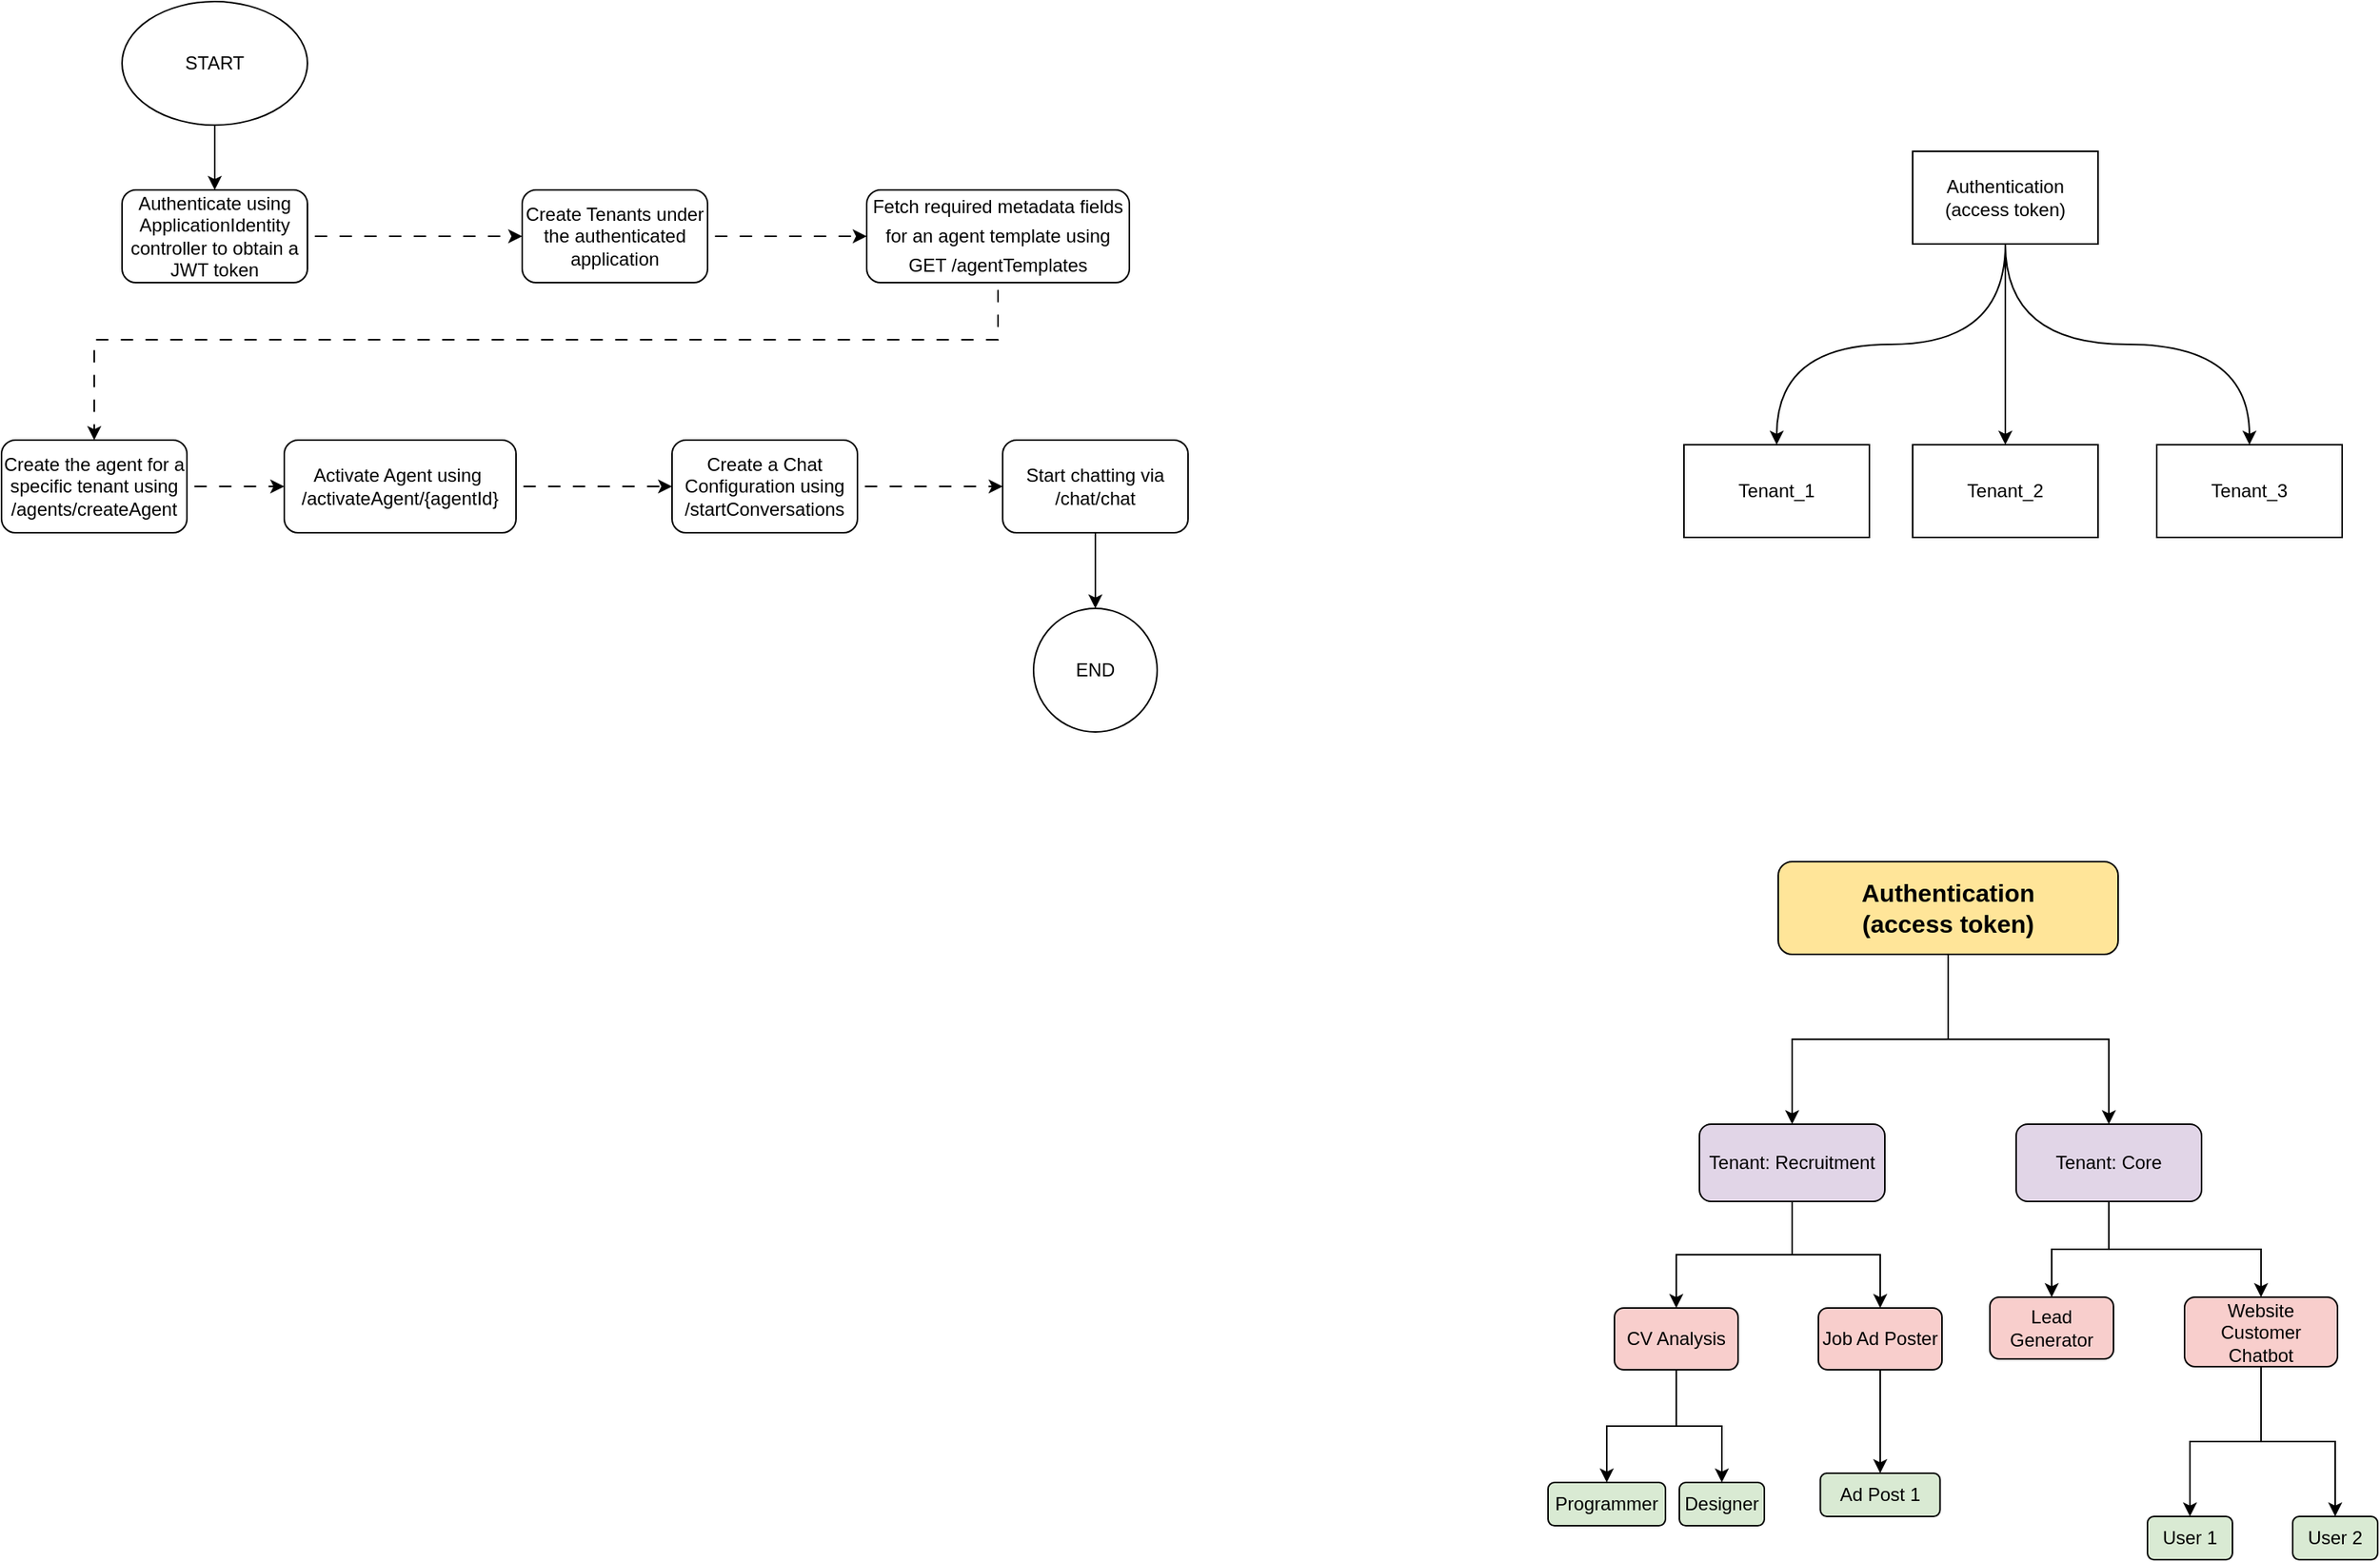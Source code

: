 <mxfile version="27.2.0">
  <diagram name="Page-1" id="anNM_wUKs-vYBkgMwatS">
    <mxGraphModel dx="951" dy="530" grid="0" gridSize="10" guides="1" tooltips="1" connect="1" arrows="1" fold="1" page="1" pageScale="1" pageWidth="8000" pageHeight="3000" math="0" shadow="0">
      <root>
        <mxCell id="0" />
        <mxCell id="1" parent="0" />
        <mxCell id="aZQP9lEZwAYgw-B2ckVX-3" value="" style="edgeStyle=orthogonalEdgeStyle;rounded=0;orthogonalLoop=1;jettySize=auto;html=1;flowAnimation=1;" edge="1" parent="1" source="aZQP9lEZwAYgw-B2ckVX-1" target="aZQP9lEZwAYgw-B2ckVX-2">
          <mxGeometry relative="1" as="geometry" />
        </mxCell>
        <mxCell id="aZQP9lEZwAYgw-B2ckVX-1" value="Authenticate using ApplicationIdentity controller to obtain a JWT token" style="rounded=1;whiteSpace=wrap;html=1;" vertex="1" parent="1">
          <mxGeometry x="968" y="158" width="120" height="60" as="geometry" />
        </mxCell>
        <mxCell id="aZQP9lEZwAYgw-B2ckVX-17" value="" style="edgeStyle=orthogonalEdgeStyle;rounded=0;orthogonalLoop=1;jettySize=auto;html=1;flowAnimation=1;" edge="1" parent="1" source="aZQP9lEZwAYgw-B2ckVX-2" target="aZQP9lEZwAYgw-B2ckVX-16">
          <mxGeometry relative="1" as="geometry" />
        </mxCell>
        <mxCell id="aZQP9lEZwAYgw-B2ckVX-2" value="Create Tenants under the authenticated application" style="whiteSpace=wrap;html=1;rounded=1;" vertex="1" parent="1">
          <mxGeometry x="1227" y="158" width="120" height="60" as="geometry" />
        </mxCell>
        <mxCell id="aZQP9lEZwAYgw-B2ckVX-25" value="" style="edgeStyle=orthogonalEdgeStyle;rounded=0;orthogonalLoop=1;jettySize=auto;html=1;flowAnimation=1;" edge="1" parent="1" source="aZQP9lEZwAYgw-B2ckVX-4" target="aZQP9lEZwAYgw-B2ckVX-24">
          <mxGeometry relative="1" as="geometry" />
        </mxCell>
        <mxCell id="aZQP9lEZwAYgw-B2ckVX-4" value="Create the agent for a specific tenant using /agents/createAgent" style="whiteSpace=wrap;html=1;rounded=1;" vertex="1" parent="1">
          <mxGeometry x="890" y="320" width="120" height="60" as="geometry" />
        </mxCell>
        <mxCell id="aZQP9lEZwAYgw-B2ckVX-9" value="" style="edgeStyle=orthogonalEdgeStyle;rounded=0;orthogonalLoop=1;jettySize=auto;html=1;flowAnimation=1;" edge="1" parent="1" source="aZQP9lEZwAYgw-B2ckVX-6" target="aZQP9lEZwAYgw-B2ckVX-8">
          <mxGeometry relative="1" as="geometry">
            <Array as="points">
              <mxPoint x="1422" y="350" />
              <mxPoint x="1422" y="350" />
            </Array>
          </mxGeometry>
        </mxCell>
        <mxCell id="aZQP9lEZwAYgw-B2ckVX-6" value="Create a Chat Configuration using /startConversations" style="whiteSpace=wrap;html=1;rounded=1;" vertex="1" parent="1">
          <mxGeometry x="1324" y="320" width="120" height="60" as="geometry" />
        </mxCell>
        <mxCell id="aZQP9lEZwAYgw-B2ckVX-21" value="" style="edgeStyle=orthogonalEdgeStyle;rounded=0;orthogonalLoop=1;jettySize=auto;html=1;" edge="1" parent="1" source="aZQP9lEZwAYgw-B2ckVX-8" target="aZQP9lEZwAYgw-B2ckVX-20">
          <mxGeometry relative="1" as="geometry" />
        </mxCell>
        <mxCell id="aZQP9lEZwAYgw-B2ckVX-8" value="Start chatting via /chat/chat" style="whiteSpace=wrap;html=1;rounded=1;" vertex="1" parent="1">
          <mxGeometry x="1538" y="320" width="120" height="60" as="geometry" />
        </mxCell>
        <mxCell id="aZQP9lEZwAYgw-B2ckVX-14" style="edgeStyle=orthogonalEdgeStyle;rounded=0;orthogonalLoop=1;jettySize=auto;html=1;entryX=0.5;entryY=0;entryDx=0;entryDy=0;" edge="1" parent="1" source="aZQP9lEZwAYgw-B2ckVX-13" target="aZQP9lEZwAYgw-B2ckVX-1">
          <mxGeometry relative="1" as="geometry" />
        </mxCell>
        <mxCell id="aZQP9lEZwAYgw-B2ckVX-13" value="START" style="ellipse;whiteSpace=wrap;html=1;" vertex="1" parent="1">
          <mxGeometry x="968" y="36" width="120" height="80" as="geometry" />
        </mxCell>
        <mxCell id="aZQP9lEZwAYgw-B2ckVX-26" style="edgeStyle=orthogonalEdgeStyle;rounded=0;orthogonalLoop=1;jettySize=auto;html=1;flowAnimation=1;" edge="1" parent="1" source="aZQP9lEZwAYgw-B2ckVX-16" target="aZQP9lEZwAYgw-B2ckVX-4">
          <mxGeometry relative="1" as="geometry">
            <Array as="points">
              <mxPoint x="1535" y="255" />
              <mxPoint x="950" y="255" />
            </Array>
          </mxGeometry>
        </mxCell>
        <mxCell id="aZQP9lEZwAYgw-B2ckVX-16" value="&lt;div style=&quot;line-height: 19px;&quot;&gt;Fetch required metadata fields for an agent template using GET /agentTemplates&lt;/div&gt;" style="whiteSpace=wrap;html=1;rounded=1;" vertex="1" parent="1">
          <mxGeometry x="1450" y="158" width="170" height="60" as="geometry" />
        </mxCell>
        <mxCell id="aZQP9lEZwAYgw-B2ckVX-20" value="END" style="ellipse;whiteSpace=wrap;html=1;rounded=1;" vertex="1" parent="1">
          <mxGeometry x="1558" y="429" width="80" height="80" as="geometry" />
        </mxCell>
        <mxCell id="aZQP9lEZwAYgw-B2ckVX-27" style="edgeStyle=orthogonalEdgeStyle;rounded=0;orthogonalLoop=1;jettySize=auto;html=1;flowAnimation=1;" edge="1" parent="1" source="aZQP9lEZwAYgw-B2ckVX-24" target="aZQP9lEZwAYgw-B2ckVX-6">
          <mxGeometry relative="1" as="geometry" />
        </mxCell>
        <mxCell id="aZQP9lEZwAYgw-B2ckVX-24" value="Activate Agent using&amp;nbsp;&lt;br&gt;&lt;span style=&quot;text-align: left;&quot;&gt;/activateAgent/{agentId}&lt;/span&gt;" style="whiteSpace=wrap;html=1;rounded=1;" vertex="1" parent="1">
          <mxGeometry x="1073" y="320" width="150" height="60" as="geometry" />
        </mxCell>
        <mxCell id="aZQP9lEZwAYgw-B2ckVX-30" value="" style="edgeStyle=orthogonalEdgeStyle;rounded=0;orthogonalLoop=1;jettySize=auto;html=1;curved=1;exitX=0.5;exitY=1;exitDx=0;exitDy=0;" edge="1" parent="1" source="aZQP9lEZwAYgw-B2ckVX-28" target="aZQP9lEZwAYgw-B2ckVX-29">
          <mxGeometry relative="1" as="geometry" />
        </mxCell>
        <mxCell id="aZQP9lEZwAYgw-B2ckVX-33" style="edgeStyle=orthogonalEdgeStyle;rounded=0;orthogonalLoop=1;jettySize=auto;html=1;curved=1;" edge="1" parent="1" source="aZQP9lEZwAYgw-B2ckVX-28" target="aZQP9lEZwAYgw-B2ckVX-31">
          <mxGeometry relative="1" as="geometry" />
        </mxCell>
        <mxCell id="aZQP9lEZwAYgw-B2ckVX-34" style="edgeStyle=orthogonalEdgeStyle;rounded=0;orthogonalLoop=1;jettySize=auto;html=1;exitX=0.5;exitY=1;exitDx=0;exitDy=0;curved=1;" edge="1" parent="1" source="aZQP9lEZwAYgw-B2ckVX-28" target="aZQP9lEZwAYgw-B2ckVX-32">
          <mxGeometry relative="1" as="geometry" />
        </mxCell>
        <mxCell id="aZQP9lEZwAYgw-B2ckVX-28" value="Authentication&lt;br&gt;(access token)" style="rounded=0;whiteSpace=wrap;html=1;" vertex="1" parent="1">
          <mxGeometry x="2127" y="133" width="120" height="60" as="geometry" />
        </mxCell>
        <mxCell id="aZQP9lEZwAYgw-B2ckVX-29" value="Tenant_1" style="rounded=0;whiteSpace=wrap;html=1;" vertex="1" parent="1">
          <mxGeometry x="1979" y="323" width="120" height="60" as="geometry" />
        </mxCell>
        <mxCell id="aZQP9lEZwAYgw-B2ckVX-31" value="Tenant_2" style="rounded=0;whiteSpace=wrap;html=1;" vertex="1" parent="1">
          <mxGeometry x="2127" y="323" width="120" height="60" as="geometry" />
        </mxCell>
        <mxCell id="aZQP9lEZwAYgw-B2ckVX-32" value="Tenant_3" style="rounded=0;whiteSpace=wrap;html=1;" vertex="1" parent="1">
          <mxGeometry x="2285" y="323" width="120" height="60" as="geometry" />
        </mxCell>
        <mxCell id="aZQP9lEZwAYgw-B2ckVX-35" value="Authentication&#xa;(access token)" style="rounded=1;whiteSpace=wrap;html=1;fillColor=#ffe599;fontSize=16;fontStyle=1;" vertex="1" parent="1">
          <mxGeometry x="2040" y="593" width="220" height="60" as="geometry" />
        </mxCell>
        <mxCell id="aZQP9lEZwAYgw-B2ckVX-36" value="Tenant: Recruitment" style="rounded=1;whiteSpace=wrap;html=1;fillColor=#e1d5e7;" vertex="1" parent="1">
          <mxGeometry x="1989" y="763" width="120" height="50" as="geometry" />
        </mxCell>
        <mxCell id="aZQP9lEZwAYgw-B2ckVX-37" value="Tenant: Core" style="rounded=1;whiteSpace=wrap;html=1;fillColor=#e1d5e7;" vertex="1" parent="1">
          <mxGeometry x="2194" y="763" width="120" height="50" as="geometry" />
        </mxCell>
        <mxCell id="aZQP9lEZwAYgw-B2ckVX-38" style="edgeStyle=orthogonalEdgeStyle;rounded=0;orthogonalLoop=1;" edge="1" parent="1" source="aZQP9lEZwAYgw-B2ckVX-35" target="aZQP9lEZwAYgw-B2ckVX-36">
          <mxGeometry relative="1" as="geometry" />
        </mxCell>
        <mxCell id="aZQP9lEZwAYgw-B2ckVX-39" style="edgeStyle=orthogonalEdgeStyle;rounded=0;orthogonalLoop=1;" edge="1" parent="1" source="aZQP9lEZwAYgw-B2ckVX-35" target="aZQP9lEZwAYgw-B2ckVX-37">
          <mxGeometry relative="1" as="geometry" />
        </mxCell>
        <mxCell id="aZQP9lEZwAYgw-B2ckVX-40" value="CV Analysis" style="rounded=1;whiteSpace=wrap;html=1;fillColor=#f8cecc;" vertex="1" parent="1">
          <mxGeometry x="1934" y="882" width="80" height="40" as="geometry" />
        </mxCell>
        <mxCell id="aZQP9lEZwAYgw-B2ckVX-57" style="edgeStyle=orthogonalEdgeStyle;rounded=0;orthogonalLoop=1;jettySize=auto;html=1;entryX=0.5;entryY=0;entryDx=0;entryDy=0;" edge="1" parent="1" source="aZQP9lEZwAYgw-B2ckVX-41" target="aZQP9lEZwAYgw-B2ckVX-56">
          <mxGeometry relative="1" as="geometry" />
        </mxCell>
        <mxCell id="aZQP9lEZwAYgw-B2ckVX-41" value="Job Ad Poster" style="rounded=1;whiteSpace=wrap;html=1;fillColor=#f8cecc;" vertex="1" parent="1">
          <mxGeometry x="2066" y="882" width="80" height="40" as="geometry" />
        </mxCell>
        <mxCell id="aZQP9lEZwAYgw-B2ckVX-42" value="Lead Generator" style="rounded=1;whiteSpace=wrap;html=1;fillColor=#f8cecc;" vertex="1" parent="1">
          <mxGeometry x="2177" y="875" width="80" height="40" as="geometry" />
        </mxCell>
        <mxCell id="aZQP9lEZwAYgw-B2ckVX-43" value="Website Customer Chatbot" style="rounded=1;whiteSpace=wrap;html=1;fillColor=#f8cecc;" vertex="1" parent="1">
          <mxGeometry x="2303" y="875" width="99" height="45" as="geometry" />
        </mxCell>
        <mxCell id="aZQP9lEZwAYgw-B2ckVX-44" style="edgeStyle=orthogonalEdgeStyle;rounded=0;orthogonalLoop=1;exitX=0.5;exitY=1;exitDx=0;exitDy=0;" edge="1" parent="1" source="aZQP9lEZwAYgw-B2ckVX-36" target="aZQP9lEZwAYgw-B2ckVX-40">
          <mxGeometry relative="1" as="geometry" />
        </mxCell>
        <mxCell id="aZQP9lEZwAYgw-B2ckVX-45" style="edgeStyle=orthogonalEdgeStyle;rounded=0;orthogonalLoop=1;" edge="1" parent="1" source="aZQP9lEZwAYgw-B2ckVX-36" target="aZQP9lEZwAYgw-B2ckVX-41">
          <mxGeometry relative="1" as="geometry" />
        </mxCell>
        <mxCell id="aZQP9lEZwAYgw-B2ckVX-46" style="edgeStyle=orthogonalEdgeStyle;rounded=0;orthogonalLoop=1;" edge="1" parent="1" source="aZQP9lEZwAYgw-B2ckVX-37" target="aZQP9lEZwAYgw-B2ckVX-42">
          <mxGeometry relative="1" as="geometry" />
        </mxCell>
        <mxCell id="aZQP9lEZwAYgw-B2ckVX-47" style="edgeStyle=orthogonalEdgeStyle;rounded=0;orthogonalLoop=1;" edge="1" parent="1" source="aZQP9lEZwAYgw-B2ckVX-37" target="aZQP9lEZwAYgw-B2ckVX-43">
          <mxGeometry relative="1" as="geometry" />
        </mxCell>
        <mxCell id="aZQP9lEZwAYgw-B2ckVX-48" value="Programmer" style="rounded=1;whiteSpace=wrap;html=1;fillColor=#d9ead3;" vertex="1" parent="1">
          <mxGeometry x="1891" y="995" width="76" height="28" as="geometry" />
        </mxCell>
        <mxCell id="aZQP9lEZwAYgw-B2ckVX-49" value="Designer" style="rounded=1;whiteSpace=wrap;html=1;fillColor=#d9ead3;" vertex="1" parent="1">
          <mxGeometry x="1976" y="995" width="55" height="28" as="geometry" />
        </mxCell>
        <mxCell id="aZQP9lEZwAYgw-B2ckVX-50" style="edgeStyle=orthogonalEdgeStyle;rounded=0;orthogonalLoop=1;" edge="1" parent="1" source="aZQP9lEZwAYgw-B2ckVX-40" target="aZQP9lEZwAYgw-B2ckVX-48">
          <mxGeometry relative="1" as="geometry" />
        </mxCell>
        <mxCell id="aZQP9lEZwAYgw-B2ckVX-51" style="edgeStyle=orthogonalEdgeStyle;rounded=0;orthogonalLoop=1;" edge="1" parent="1" source="aZQP9lEZwAYgw-B2ckVX-40" target="aZQP9lEZwAYgw-B2ckVX-49">
          <mxGeometry relative="1" as="geometry" />
        </mxCell>
        <mxCell id="aZQP9lEZwAYgw-B2ckVX-52" value="User 1" style="rounded=1;whiteSpace=wrap;html=1;fillColor=#d9ead3;" vertex="1" parent="1">
          <mxGeometry x="2279" y="1017" width="55" height="28" as="geometry" />
        </mxCell>
        <mxCell id="aZQP9lEZwAYgw-B2ckVX-53" value="User 2" style="rounded=1;whiteSpace=wrap;html=1;fillColor=#d9ead3;" vertex="1" parent="1">
          <mxGeometry x="2373" y="1017" width="55" height="28" as="geometry" />
        </mxCell>
        <mxCell id="aZQP9lEZwAYgw-B2ckVX-54" style="edgeStyle=orthogonalEdgeStyle;rounded=0;orthogonalLoop=1;" edge="1" parent="1" source="aZQP9lEZwAYgw-B2ckVX-43" target="aZQP9lEZwAYgw-B2ckVX-52">
          <mxGeometry relative="1" as="geometry" />
        </mxCell>
        <mxCell id="aZQP9lEZwAYgw-B2ckVX-55" style="edgeStyle=orthogonalEdgeStyle;rounded=0;orthogonalLoop=1;" edge="1" parent="1" source="aZQP9lEZwAYgw-B2ckVX-43" target="aZQP9lEZwAYgw-B2ckVX-53">
          <mxGeometry relative="1" as="geometry" />
        </mxCell>
        <mxCell id="aZQP9lEZwAYgw-B2ckVX-56" value="Ad Post 1" style="rounded=1;whiteSpace=wrap;html=1;fillColor=#d9ead3;" vertex="1" parent="1">
          <mxGeometry x="2067.25" y="989" width="77.5" height="28" as="geometry" />
        </mxCell>
      </root>
    </mxGraphModel>
  </diagram>
</mxfile>
